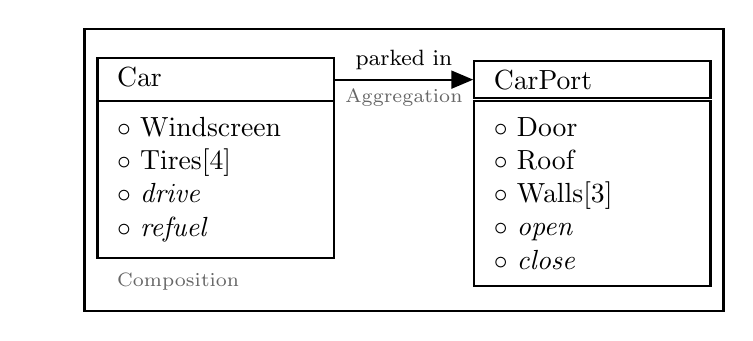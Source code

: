 \usetikzlibrary{backgrounds,positioning}
\usetikzlibrary{decorations.pathreplacing}
\usetikzlibrary{shapes}
\usetikzlibrary{shapes.multipart}
\usetikzlibrary{arrows}
\usetikzlibrary{decorations.markings}

%\resizebox {\columnwidth} {!} {    % (2) scale to exact column width
\begin{tikzpicture}[
      background rectangle/.style={fill=white,draw=black,line width=1pt}, show background rectangle,
]

\tikzstyle{fancytitle} =[fill=black!0, draw, very thick, text=black!100, rectangle, inner xsep=6pt,yshift=7.2pt,right=0pt,, minimum width=3cm]
\tikzstyle{modul} =[text=black!100, rectangle, inner sep=6pt, minimum width=3cm]
\tikzstyle{cpp} =[fill=black!0, draw=black!100, thick]

  \node at (0,0) (autoAttr) [modul,cpp] {%
	\begin{minipage}{2.5cm}
      $\circ$ Windscreen  \\
      $\circ$ Tires[4]  \\
      $\circ$ \textit{drive} \\
      $\circ$ \textit{refuel}
    \end{minipage}%
  };
  \node[fancytitle,cpp] at (autoAttr.north west) (auto) {
	\begin{minipage}{2.5cm}
      Car\phantom{g}
    \end{minipage}%
  };
  \node[yshift=-8pt,font=\scriptsize,color=black!60] at (autoAttr.south) (comp) {
	\begin{minipage}{2.5cm}
      Composition
    \end{minipage}%
  };


  \node at (autoAttr.north east) (garageAttr) [modul,cpp,anchor=north west,xshift=5em] {%
	\begin{minipage}{2.5cm}
      $\circ$ Door  \\
      $\circ$ Roof \\
      $\circ$ Walls[3] \\
      $\circ$ \textit{open} \\
      $\circ$ \textit{close}
    \end{minipage}%
  };
  \node[fancytitle,cpp] at (garageAttr.north west) (garage) {
	\begin{minipage}{2.5cm}
      CarPort
    \end{minipage}%
  };


\path[draw] (auto.east)
  -- node[font=\footnotesize,above] {parked in}
     node[font=\scriptsize,below,color=black!60] {Aggregation} 
   (garage.west) [thick,-triangle 45] ;


\end{tikzpicture}
%} % resizebox
